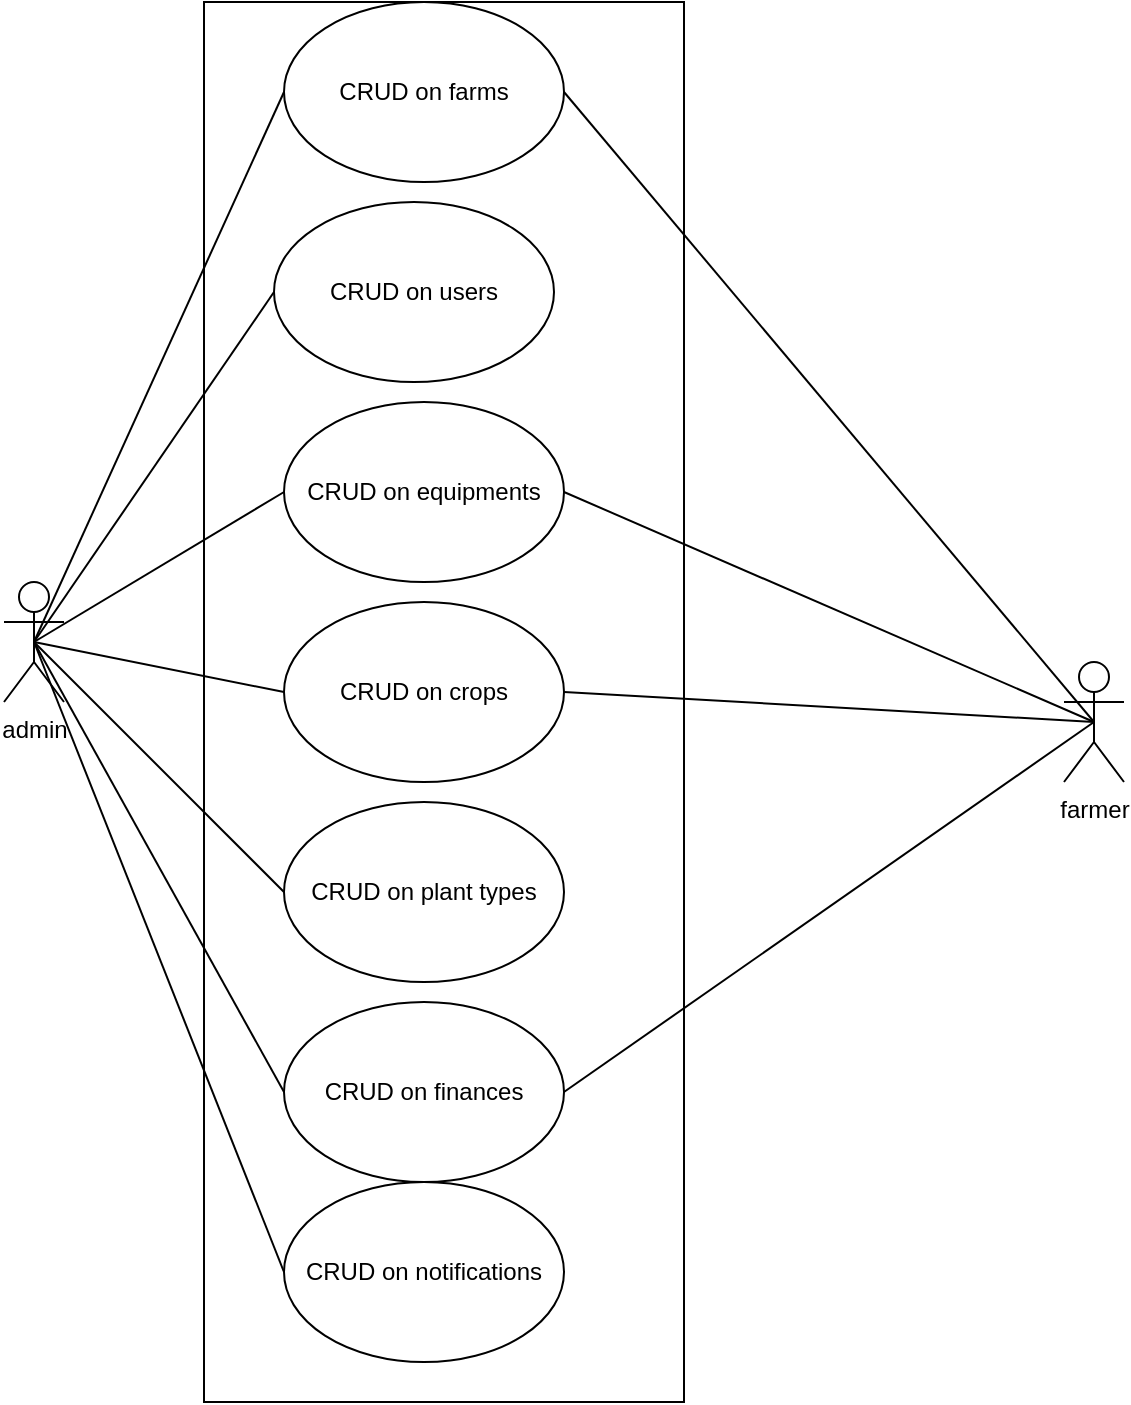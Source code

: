 <mxfile version="24.0.7" type="device">
  <diagram name="Page-1" id="frzVCbP_LwHvZKvPpUY1">
    <mxGraphModel dx="1482" dy="724" grid="1" gridSize="10" guides="1" tooltips="1" connect="1" arrows="1" fold="1" page="1" pageScale="1" pageWidth="850" pageHeight="1100" math="0" shadow="0">
      <root>
        <mxCell id="0" />
        <mxCell id="1" parent="0" />
        <mxCell id="-RBaUOCJ5WtbOFzxzAuj-6" value="" style="rounded=0;whiteSpace=wrap;html=1;" vertex="1" parent="1">
          <mxGeometry x="250" y="20" width="240" height="700" as="geometry" />
        </mxCell>
        <mxCell id="-RBaUOCJ5WtbOFzxzAuj-1" value="admin" style="shape=umlActor;verticalLabelPosition=bottom;verticalAlign=top;html=1;outlineConnect=0;" vertex="1" parent="1">
          <mxGeometry x="150" y="310" width="30" height="60" as="geometry" />
        </mxCell>
        <mxCell id="-RBaUOCJ5WtbOFzxzAuj-2" value="farmer" style="shape=umlActor;verticalLabelPosition=bottom;verticalAlign=top;html=1;outlineConnect=0;" vertex="1" parent="1">
          <mxGeometry x="680" y="350" width="30" height="60" as="geometry" />
        </mxCell>
        <mxCell id="-RBaUOCJ5WtbOFzxzAuj-3" value="CRUD on equipments" style="ellipse;whiteSpace=wrap;html=1;" vertex="1" parent="1">
          <mxGeometry x="290" y="220" width="140" height="90" as="geometry" />
        </mxCell>
        <mxCell id="-RBaUOCJ5WtbOFzxzAuj-7" value="CRUD on plant types" style="ellipse;whiteSpace=wrap;html=1;" vertex="1" parent="1">
          <mxGeometry x="290" y="420" width="140" height="90" as="geometry" />
        </mxCell>
        <mxCell id="-RBaUOCJ5WtbOFzxzAuj-8" value="CRUD on users" style="ellipse;whiteSpace=wrap;html=1;" vertex="1" parent="1">
          <mxGeometry x="285" y="120" width="140" height="90" as="geometry" />
        </mxCell>
        <mxCell id="-RBaUOCJ5WtbOFzxzAuj-11" value="CRUD on crops" style="ellipse;whiteSpace=wrap;html=1;" vertex="1" parent="1">
          <mxGeometry x="290" y="320" width="140" height="90" as="geometry" />
        </mxCell>
        <mxCell id="-RBaUOCJ5WtbOFzxzAuj-12" value="CRUD on finances" style="ellipse;whiteSpace=wrap;html=1;" vertex="1" parent="1">
          <mxGeometry x="290" y="520" width="140" height="90" as="geometry" />
        </mxCell>
        <mxCell id="-RBaUOCJ5WtbOFzxzAuj-13" value="CRUD on notifications" style="ellipse;whiteSpace=wrap;html=1;" vertex="1" parent="1">
          <mxGeometry x="290" y="610" width="140" height="90" as="geometry" />
        </mxCell>
        <mxCell id="-RBaUOCJ5WtbOFzxzAuj-14" value="" style="endArrow=none;html=1;rounded=0;exitX=0.5;exitY=0.5;exitDx=0;exitDy=0;exitPerimeter=0;entryX=0;entryY=0.5;entryDx=0;entryDy=0;" edge="1" parent="1" source="-RBaUOCJ5WtbOFzxzAuj-1" target="-RBaUOCJ5WtbOFzxzAuj-3">
          <mxGeometry width="50" height="50" relative="1" as="geometry">
            <mxPoint x="400" y="430" as="sourcePoint" />
            <mxPoint x="450" y="380" as="targetPoint" />
          </mxGeometry>
        </mxCell>
        <mxCell id="-RBaUOCJ5WtbOFzxzAuj-15" value="" style="endArrow=none;html=1;rounded=0;exitX=0.5;exitY=0.5;exitDx=0;exitDy=0;exitPerimeter=0;entryX=0;entryY=0.5;entryDx=0;entryDy=0;" edge="1" parent="1" source="-RBaUOCJ5WtbOFzxzAuj-1" target="-RBaUOCJ5WtbOFzxzAuj-8">
          <mxGeometry width="50" height="50" relative="1" as="geometry">
            <mxPoint x="400" y="430" as="sourcePoint" />
            <mxPoint x="450" y="380" as="targetPoint" />
          </mxGeometry>
        </mxCell>
        <mxCell id="-RBaUOCJ5WtbOFzxzAuj-16" value="" style="endArrow=none;html=1;rounded=0;exitX=0.5;exitY=0.5;exitDx=0;exitDy=0;exitPerimeter=0;entryX=0;entryY=0.5;entryDx=0;entryDy=0;" edge="1" parent="1" source="-RBaUOCJ5WtbOFzxzAuj-1" target="-RBaUOCJ5WtbOFzxzAuj-11">
          <mxGeometry width="50" height="50" relative="1" as="geometry">
            <mxPoint x="400" y="430" as="sourcePoint" />
            <mxPoint x="450" y="380" as="targetPoint" />
          </mxGeometry>
        </mxCell>
        <mxCell id="-RBaUOCJ5WtbOFzxzAuj-17" value="" style="endArrow=none;html=1;rounded=0;exitX=0.5;exitY=0.5;exitDx=0;exitDy=0;exitPerimeter=0;entryX=0;entryY=0.5;entryDx=0;entryDy=0;" edge="1" parent="1" source="-RBaUOCJ5WtbOFzxzAuj-1" target="-RBaUOCJ5WtbOFzxzAuj-7">
          <mxGeometry width="50" height="50" relative="1" as="geometry">
            <mxPoint x="400" y="430" as="sourcePoint" />
            <mxPoint x="450" y="380" as="targetPoint" />
          </mxGeometry>
        </mxCell>
        <mxCell id="-RBaUOCJ5WtbOFzxzAuj-18" value="" style="endArrow=none;html=1;rounded=0;exitX=0.5;exitY=0.5;exitDx=0;exitDy=0;exitPerimeter=0;entryX=0;entryY=0.5;entryDx=0;entryDy=0;" edge="1" parent="1" source="-RBaUOCJ5WtbOFzxzAuj-1" target="-RBaUOCJ5WtbOFzxzAuj-12">
          <mxGeometry width="50" height="50" relative="1" as="geometry">
            <mxPoint x="400" y="430" as="sourcePoint" />
            <mxPoint x="450" y="380" as="targetPoint" />
          </mxGeometry>
        </mxCell>
        <mxCell id="-RBaUOCJ5WtbOFzxzAuj-19" value="" style="endArrow=none;html=1;rounded=0;exitX=0.5;exitY=0.5;exitDx=0;exitDy=0;exitPerimeter=0;entryX=0;entryY=0.5;entryDx=0;entryDy=0;" edge="1" parent="1" source="-RBaUOCJ5WtbOFzxzAuj-1" target="-RBaUOCJ5WtbOFzxzAuj-13">
          <mxGeometry width="50" height="50" relative="1" as="geometry">
            <mxPoint x="400" y="430" as="sourcePoint" />
            <mxPoint x="450" y="380" as="targetPoint" />
          </mxGeometry>
        </mxCell>
        <mxCell id="-RBaUOCJ5WtbOFzxzAuj-20" value="" style="endArrow=none;html=1;rounded=0;entryX=0.5;entryY=0.5;entryDx=0;entryDy=0;entryPerimeter=0;exitX=1;exitY=0.5;exitDx=0;exitDy=0;" edge="1" parent="1" source="-RBaUOCJ5WtbOFzxzAuj-11" target="-RBaUOCJ5WtbOFzxzAuj-2">
          <mxGeometry width="50" height="50" relative="1" as="geometry">
            <mxPoint x="400" y="430" as="sourcePoint" />
            <mxPoint x="450" y="380" as="targetPoint" />
          </mxGeometry>
        </mxCell>
        <mxCell id="-RBaUOCJ5WtbOFzxzAuj-21" value="" style="endArrow=none;html=1;rounded=0;entryX=0.5;entryY=0.5;entryDx=0;entryDy=0;entryPerimeter=0;exitX=1;exitY=0.5;exitDx=0;exitDy=0;" edge="1" parent="1" source="-RBaUOCJ5WtbOFzxzAuj-3" target="-RBaUOCJ5WtbOFzxzAuj-2">
          <mxGeometry width="50" height="50" relative="1" as="geometry">
            <mxPoint x="400" y="430" as="sourcePoint" />
            <mxPoint x="450" y="380" as="targetPoint" />
          </mxGeometry>
        </mxCell>
        <mxCell id="-RBaUOCJ5WtbOFzxzAuj-22" value="" style="endArrow=none;html=1;rounded=0;entryX=0.5;entryY=0.5;entryDx=0;entryDy=0;entryPerimeter=0;exitX=1;exitY=0.5;exitDx=0;exitDy=0;" edge="1" parent="1" source="-RBaUOCJ5WtbOFzxzAuj-12" target="-RBaUOCJ5WtbOFzxzAuj-2">
          <mxGeometry width="50" height="50" relative="1" as="geometry">
            <mxPoint x="400" y="430" as="sourcePoint" />
            <mxPoint x="450" y="380" as="targetPoint" />
          </mxGeometry>
        </mxCell>
        <mxCell id="-RBaUOCJ5WtbOFzxzAuj-24" value="CRUD on farms" style="ellipse;whiteSpace=wrap;html=1;" vertex="1" parent="1">
          <mxGeometry x="290" y="20" width="140" height="90" as="geometry" />
        </mxCell>
        <mxCell id="-RBaUOCJ5WtbOFzxzAuj-25" value="" style="endArrow=none;html=1;rounded=0;entryX=0.5;entryY=0.5;entryDx=0;entryDy=0;entryPerimeter=0;exitX=1;exitY=0.5;exitDx=0;exitDy=0;" edge="1" parent="1" source="-RBaUOCJ5WtbOFzxzAuj-24" target="-RBaUOCJ5WtbOFzxzAuj-2">
          <mxGeometry width="50" height="50" relative="1" as="geometry">
            <mxPoint x="400" y="320" as="sourcePoint" />
            <mxPoint x="450" y="270" as="targetPoint" />
          </mxGeometry>
        </mxCell>
        <mxCell id="-RBaUOCJ5WtbOFzxzAuj-26" value="" style="endArrow=none;html=1;rounded=0;exitX=0.5;exitY=0.5;exitDx=0;exitDy=0;exitPerimeter=0;entryX=0;entryY=0.5;entryDx=0;entryDy=0;" edge="1" parent="1" source="-RBaUOCJ5WtbOFzxzAuj-1" target="-RBaUOCJ5WtbOFzxzAuj-24">
          <mxGeometry width="50" height="50" relative="1" as="geometry">
            <mxPoint x="400" y="320" as="sourcePoint" />
            <mxPoint x="450" y="270" as="targetPoint" />
          </mxGeometry>
        </mxCell>
      </root>
    </mxGraphModel>
  </diagram>
</mxfile>
